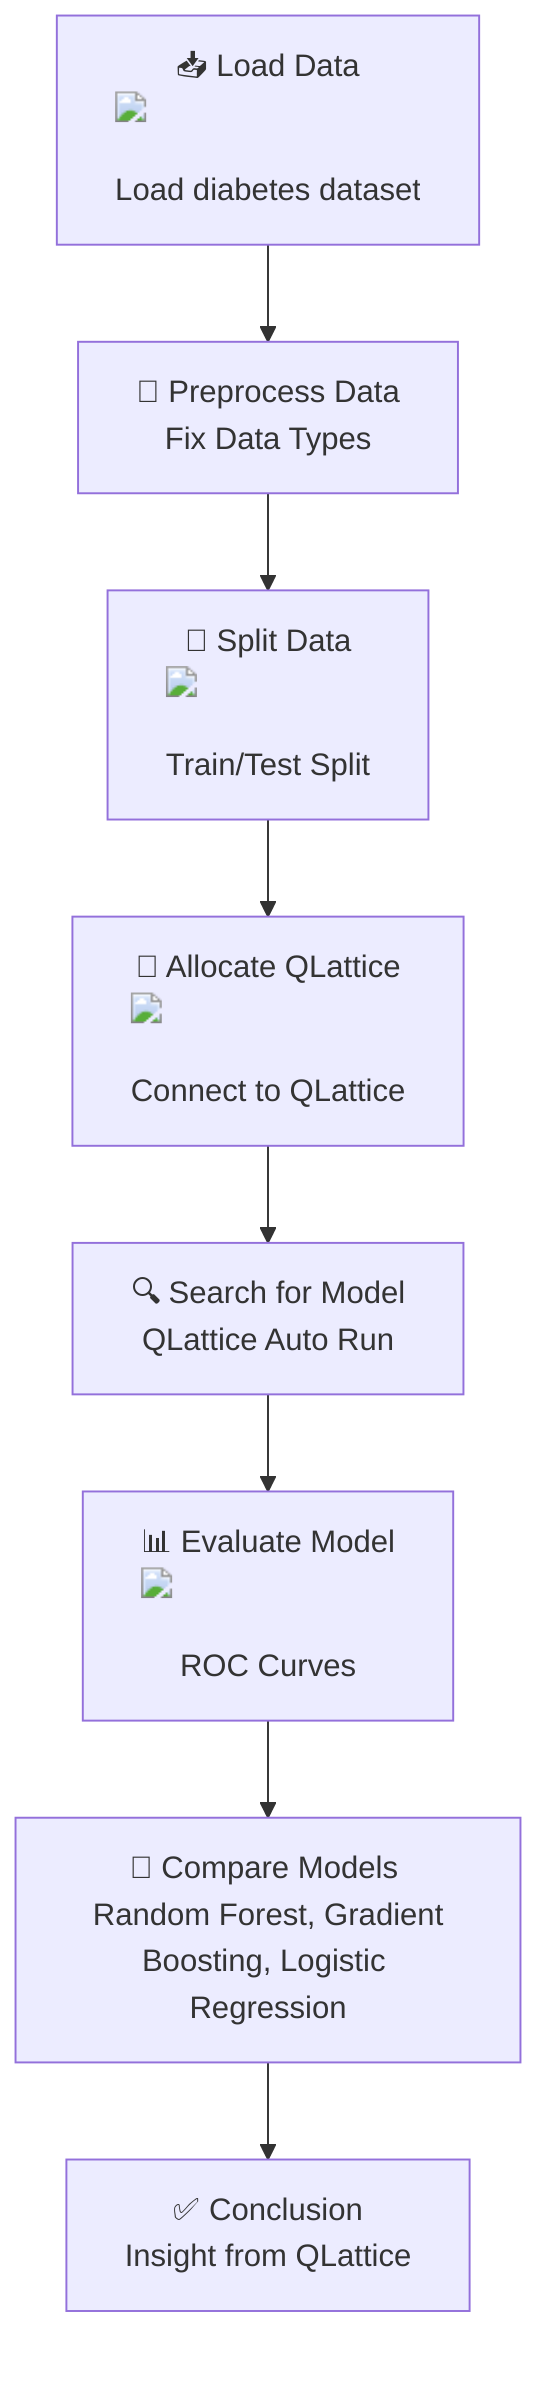 flowchart TD
    A["📥 Load Data <img src='icons/file.svg' /><br/> Load diabetes dataset"] --> B["🔧 Preprocess Data <br/> Fix Data Types"]
    B --> C["🔀 Split Data <img src='icons/row_split.svg' /><br/> Train/Test Split"]
    C --> D["🎲 Allocate QLattice <img src='icons/brain.svg' /><br/> Connect to QLattice"]
    D --> E["🔍 Search for Model <br/> QLattice Auto Run"]
    E --> F["📊 Evaluate Model <img src='icons/column_split.svg' /><br/> ROC Curves"]
    F --> G["🤔 Compare Models <br/> Random Forest, Gradient Boosting, Logistic Regression"]
    G --> H["✅ Conclusion <br/> Insight from QLattice"]